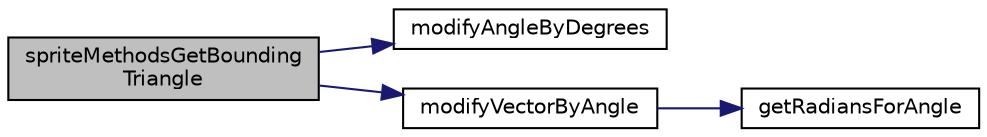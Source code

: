 digraph "spriteMethodsGetBoundingTriangle"
{
 // LATEX_PDF_SIZE
  edge [fontname="Helvetica",fontsize="10",labelfontname="Helvetica",labelfontsize="10"];
  node [fontname="Helvetica",fontsize="10",shape=record];
  rankdir="LR";
  Node1 [label="spriteMethodsGetBounding\lTriangle",height=0.2,width=0.4,color="black", fillcolor="grey75", style="filled", fontcolor="black",tooltip=" "];
  Node1 -> Node2 [color="midnightblue",fontsize="10",style="solid"];
  Node2 [label="modifyAngleByDegrees",height=0.2,width=0.4,color="black", fillcolor="white", style="filled",URL="$angles_8cpp.html#af9d7486016974d2bf6bf337b007bbccc",tooltip=" "];
  Node1 -> Node3 [color="midnightblue",fontsize="10",style="solid"];
  Node3 [label="modifyVectorByAngle",height=0.2,width=0.4,color="black", fillcolor="white", style="filled",URL="$angles_8cpp.html#a54b5da6c7486a0a224fd34341c0dc065",tooltip="Routine that gets cartesian coordinates for a Vector from location data, length, and radian angle...."];
  Node3 -> Node4 [color="midnightblue",fontsize="10",style="solid"];
  Node4 [label="getRadiansForAngle",height=0.2,width=0.4,color="black", fillcolor="white", style="filled",URL="$angles_8cpp.html#afd678569a928773e3637374773ada97e",tooltip=" "];
}

